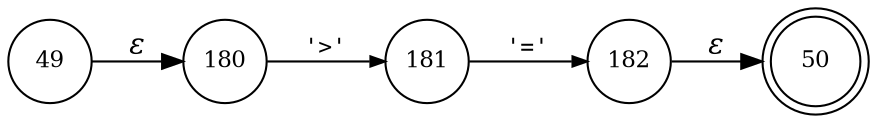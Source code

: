 digraph ATN {
rankdir=LR;
s50[fontsize=11, label="50", shape=doublecircle, fixedsize=true, width=.6];
s49[fontsize=11,label="49", shape=circle, fixedsize=true, width=.55, peripheries=1];
s180[fontsize=11,label="180", shape=circle, fixedsize=true, width=.55, peripheries=1];
s181[fontsize=11,label="181", shape=circle, fixedsize=true, width=.55, peripheries=1];
s182[fontsize=11,label="182", shape=circle, fixedsize=true, width=.55, peripheries=1];
s49 -> s180 [fontname="Times-Italic", label="&epsilon;"];
s180 -> s181 [fontsize=11, fontname="Courier", arrowsize=.7, label = "'>'", arrowhead = normal];
s181 -> s182 [fontsize=11, fontname="Courier", arrowsize=.7, label = "'='", arrowhead = normal];
s182 -> s50 [fontname="Times-Italic", label="&epsilon;"];
}